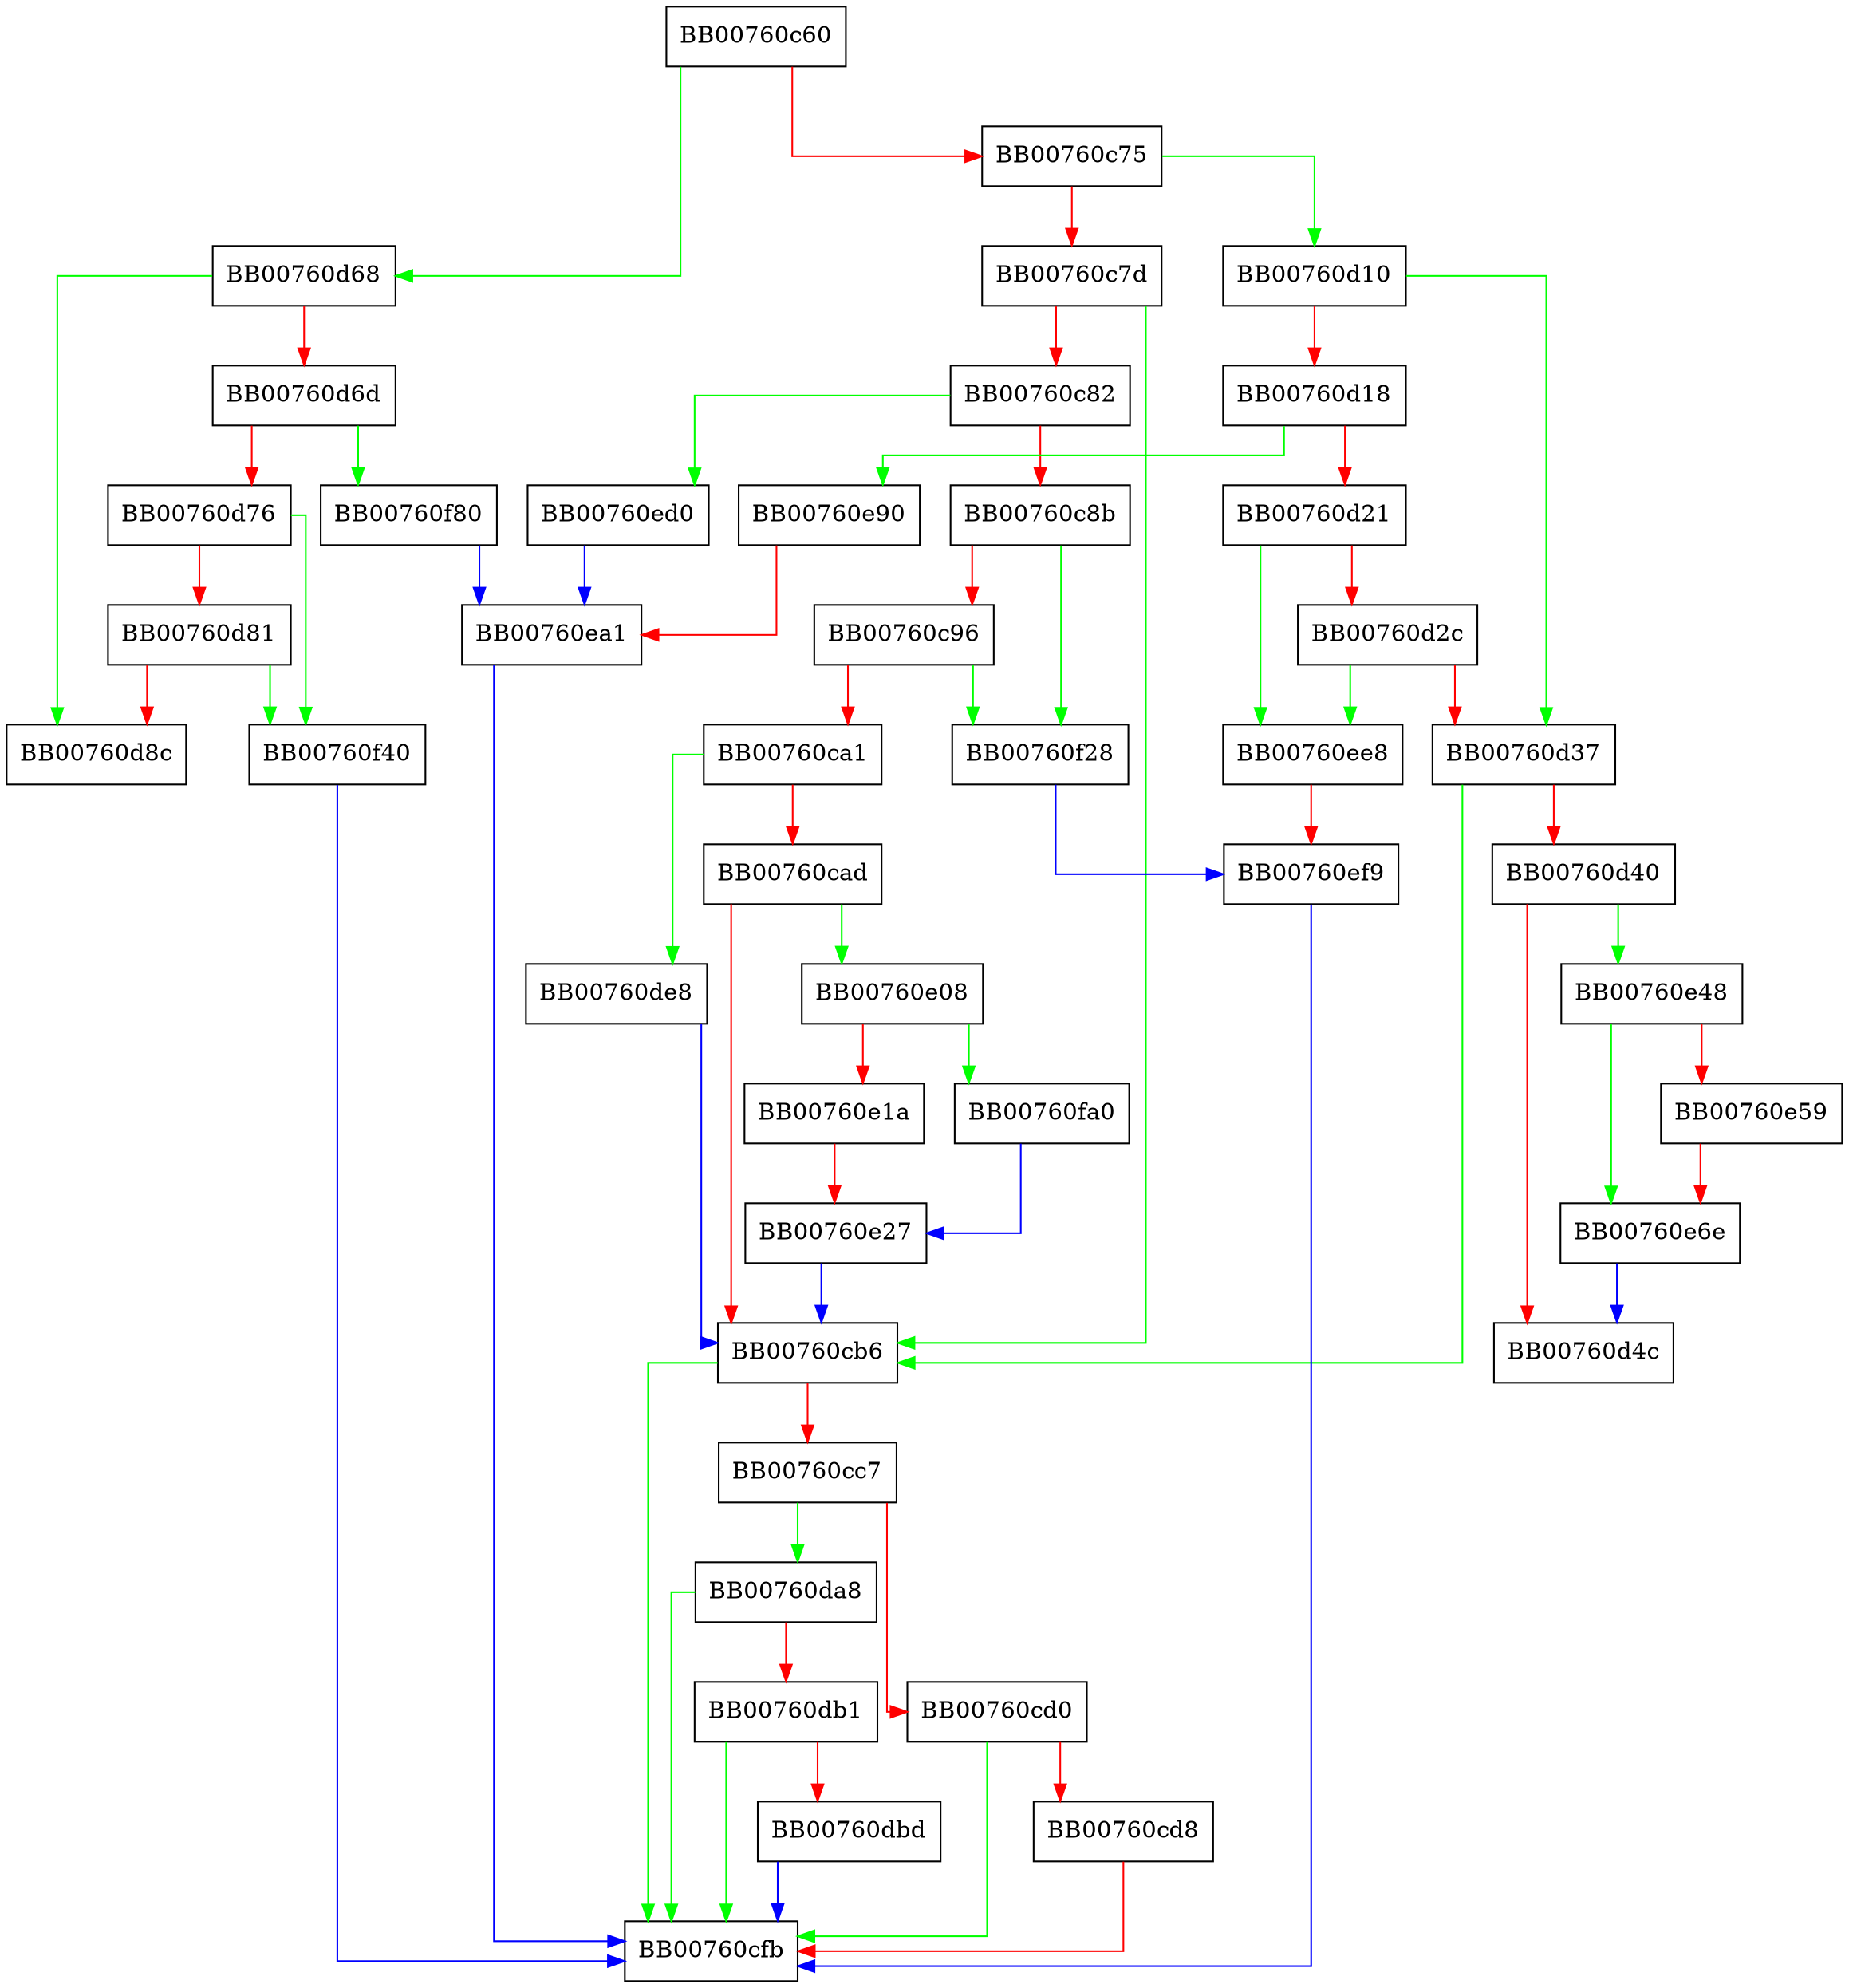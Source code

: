 digraph fix_md {
  node [shape="box"];
  graph [splines=ortho];
  BB00760c60 -> BB00760d68 [color="green"];
  BB00760c60 -> BB00760c75 [color="red"];
  BB00760c75 -> BB00760d10 [color="green"];
  BB00760c75 -> BB00760c7d [color="red"];
  BB00760c7d -> BB00760cb6 [color="green"];
  BB00760c7d -> BB00760c82 [color="red"];
  BB00760c82 -> BB00760ed0 [color="green"];
  BB00760c82 -> BB00760c8b [color="red"];
  BB00760c8b -> BB00760f28 [color="green"];
  BB00760c8b -> BB00760c96 [color="red"];
  BB00760c96 -> BB00760f28 [color="green"];
  BB00760c96 -> BB00760ca1 [color="red"];
  BB00760ca1 -> BB00760de8 [color="green"];
  BB00760ca1 -> BB00760cad [color="red"];
  BB00760cad -> BB00760e08 [color="green"];
  BB00760cad -> BB00760cb6 [color="red"];
  BB00760cb6 -> BB00760cfb [color="green"];
  BB00760cb6 -> BB00760cc7 [color="red"];
  BB00760cc7 -> BB00760da8 [color="green"];
  BB00760cc7 -> BB00760cd0 [color="red"];
  BB00760cd0 -> BB00760cfb [color="green"];
  BB00760cd0 -> BB00760cd8 [color="red"];
  BB00760cd8 -> BB00760cfb [color="red"];
  BB00760d10 -> BB00760d37 [color="green"];
  BB00760d10 -> BB00760d18 [color="red"];
  BB00760d18 -> BB00760e90 [color="green"];
  BB00760d18 -> BB00760d21 [color="red"];
  BB00760d21 -> BB00760ee8 [color="green"];
  BB00760d21 -> BB00760d2c [color="red"];
  BB00760d2c -> BB00760ee8 [color="green"];
  BB00760d2c -> BB00760d37 [color="red"];
  BB00760d37 -> BB00760cb6 [color="green"];
  BB00760d37 -> BB00760d40 [color="red"];
  BB00760d40 -> BB00760e48 [color="green"];
  BB00760d40 -> BB00760d4c [color="red"];
  BB00760d68 -> BB00760d8c [color="green"];
  BB00760d68 -> BB00760d6d [color="red"];
  BB00760d6d -> BB00760f80 [color="green"];
  BB00760d6d -> BB00760d76 [color="red"];
  BB00760d76 -> BB00760f40 [color="green"];
  BB00760d76 -> BB00760d81 [color="red"];
  BB00760d81 -> BB00760f40 [color="green"];
  BB00760d81 -> BB00760d8c [color="red"];
  BB00760da8 -> BB00760cfb [color="green"];
  BB00760da8 -> BB00760db1 [color="red"];
  BB00760db1 -> BB00760cfb [color="green"];
  BB00760db1 -> BB00760dbd [color="red"];
  BB00760dbd -> BB00760cfb [color="blue"];
  BB00760de8 -> BB00760cb6 [color="blue"];
  BB00760e08 -> BB00760fa0 [color="green"];
  BB00760e08 -> BB00760e1a [color="red"];
  BB00760e1a -> BB00760e27 [color="red"];
  BB00760e27 -> BB00760cb6 [color="blue"];
  BB00760e48 -> BB00760e6e [color="green"];
  BB00760e48 -> BB00760e59 [color="red"];
  BB00760e59 -> BB00760e6e [color="red"];
  BB00760e6e -> BB00760d4c [color="blue"];
  BB00760e90 -> BB00760ea1 [color="red"];
  BB00760ea1 -> BB00760cfb [color="blue"];
  BB00760ed0 -> BB00760ea1 [color="blue"];
  BB00760ee8 -> BB00760ef9 [color="red"];
  BB00760ef9 -> BB00760cfb [color="blue"];
  BB00760f28 -> BB00760ef9 [color="blue"];
  BB00760f40 -> BB00760cfb [color="blue"];
  BB00760f80 -> BB00760ea1 [color="blue"];
  BB00760fa0 -> BB00760e27 [color="blue"];
}